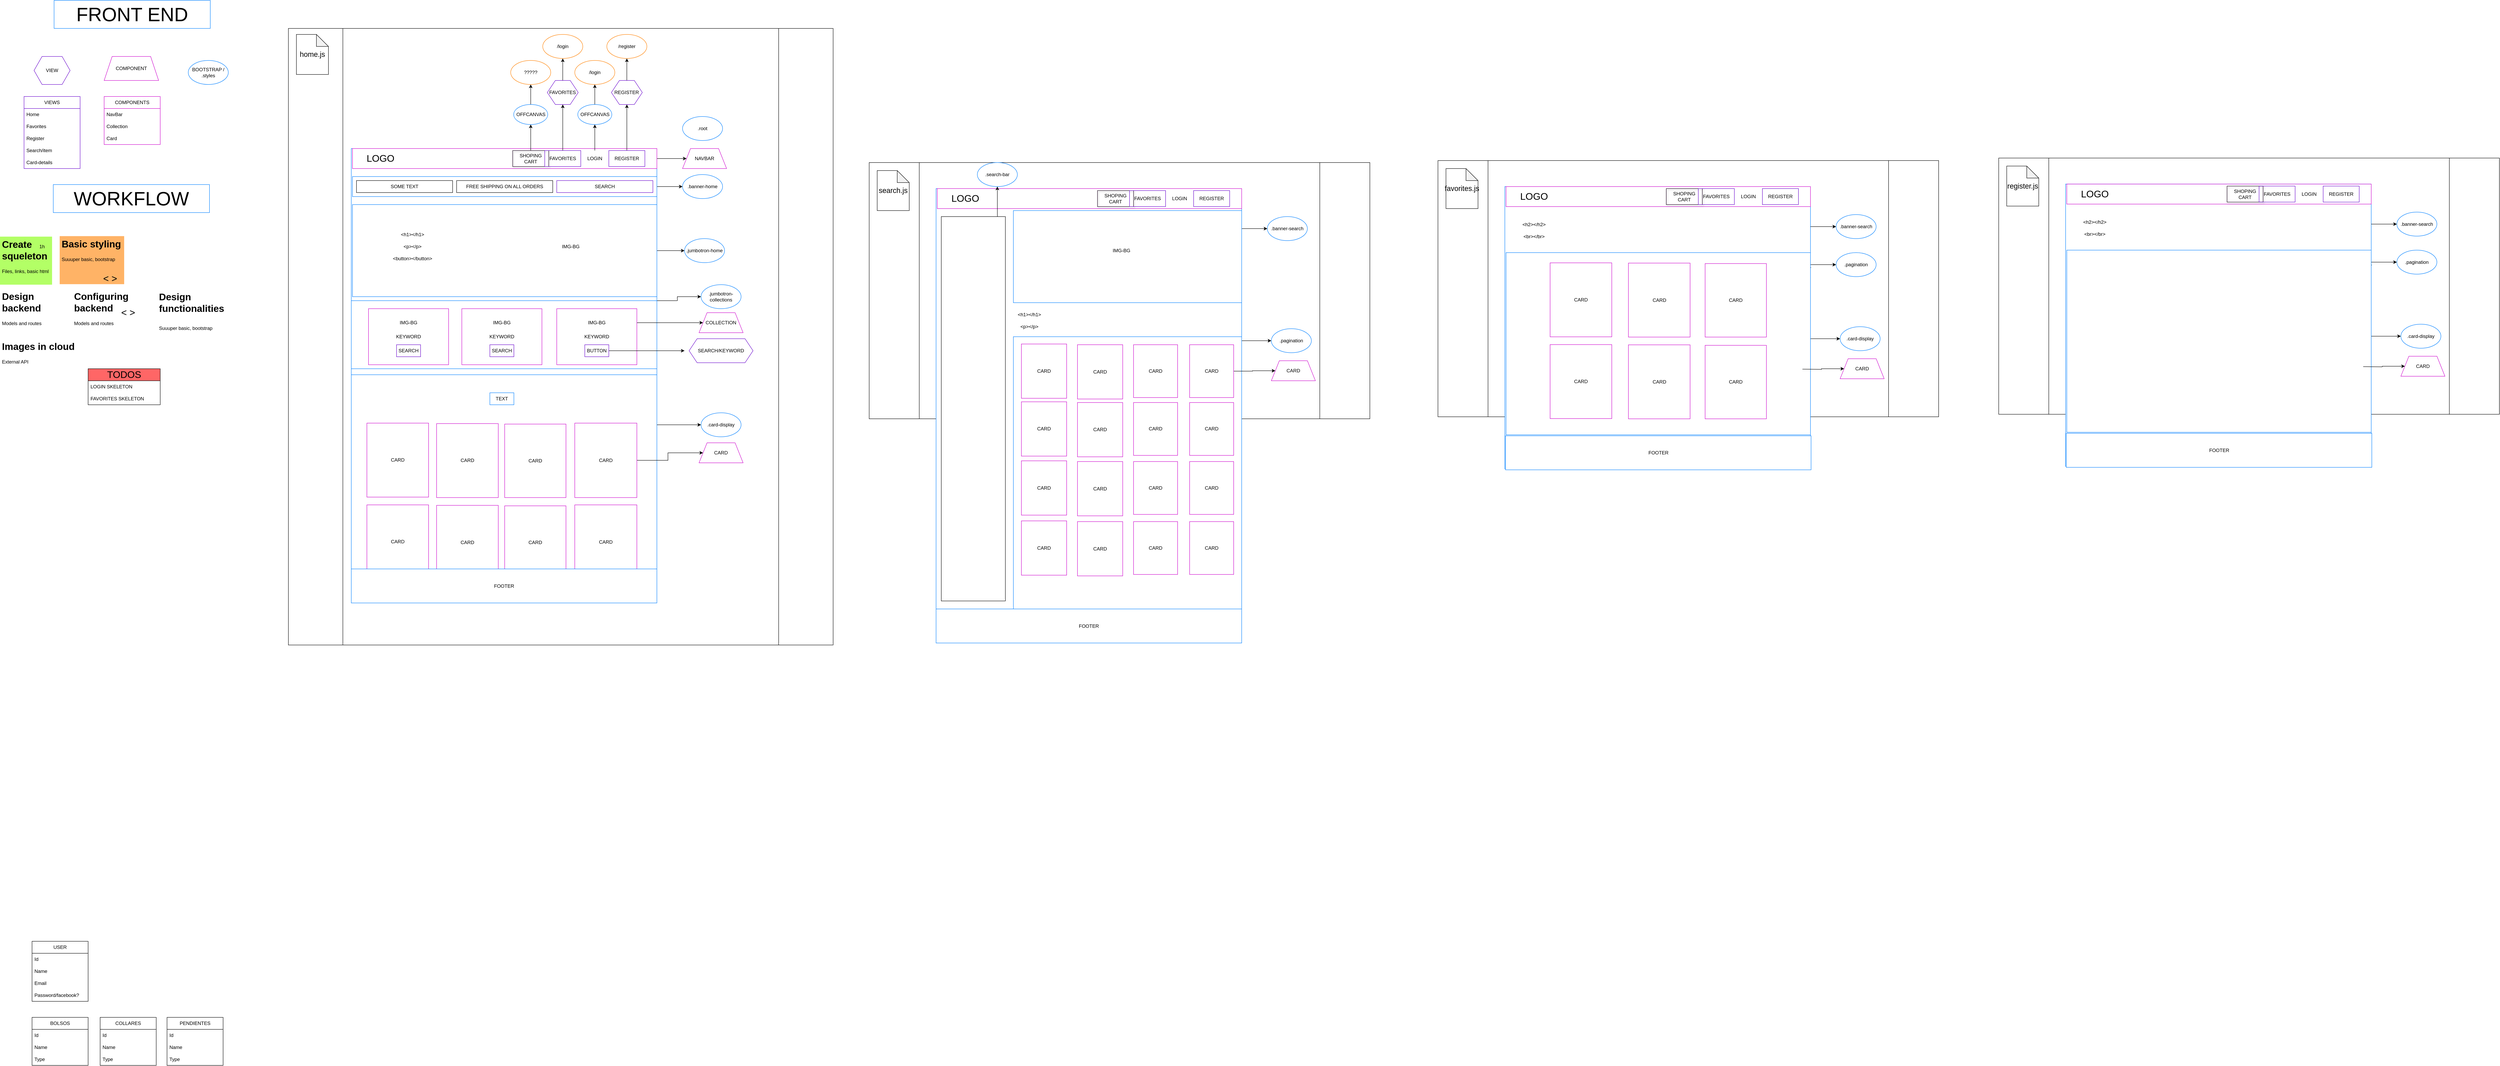 <mxfile version="21.3.6" type="github">
  <diagram name="Page-1" id="-b-mgLnNyKhTVOmsAnaT">
    <mxGraphModel dx="4806" dy="3222" grid="1" gridSize="10" guides="1" tooltips="1" connect="1" arrows="1" fold="1" page="1" pageScale="1" pageWidth="826" pageHeight="1169" math="0" shadow="0">
      <root>
        <mxCell id="0" />
        <mxCell id="1" parent="0" />
        <mxCell id="RiAGdgWCF8noxPz8Tucr-8" value="HOME" style="shape=process;whiteSpace=wrap;html=1;backgroundOutline=1;" parent="1" vertex="1">
          <mxGeometry x="-50" y="-1050" width="1360" height="1540" as="geometry" />
        </mxCell>
        <mxCell id="RiAGdgWCF8noxPz8Tucr-179" value="" style="rounded=0;whiteSpace=wrap;html=1;strokeColor=#007FFF;" parent="1" vertex="1">
          <mxGeometry x="107" y="-750" width="763" height="1130" as="geometry" />
        </mxCell>
        <mxCell id="RiAGdgWCF8noxPz8Tucr-174" style="edgeStyle=orthogonalEdgeStyle;rounded=0;orthogonalLoop=1;jettySize=auto;html=1;entryX=0;entryY=0.5;entryDx=0;entryDy=0;" parent="1" source="RiAGdgWCF8noxPz8Tucr-168" target="RiAGdgWCF8noxPz8Tucr-169" edge="1">
          <mxGeometry relative="1" as="geometry">
            <Array as="points">
              <mxPoint x="921" y="-370" />
              <mxPoint x="921" y="-380" />
            </Array>
          </mxGeometry>
        </mxCell>
        <mxCell id="RiAGdgWCF8noxPz8Tucr-168" value="" style="rounded=0;whiteSpace=wrap;html=1;strokeColor=#007FFF;" parent="1" vertex="1">
          <mxGeometry x="107" y="-370" width="763" height="170" as="geometry" />
        </mxCell>
        <mxCell id="RiAGdgWCF8noxPz8Tucr-183" style="edgeStyle=orthogonalEdgeStyle;rounded=0;orthogonalLoop=1;jettySize=auto;html=1;entryX=0;entryY=0.5;entryDx=0;entryDy=0;" parent="1" source="RiAGdgWCF8noxPz8Tucr-100" target="RiAGdgWCF8noxPz8Tucr-175" edge="1">
          <mxGeometry relative="1" as="geometry">
            <Array as="points">
              <mxPoint x="900" y="-60" />
              <mxPoint x="900" y="-60" />
            </Array>
          </mxGeometry>
        </mxCell>
        <mxCell id="RiAGdgWCF8noxPz8Tucr-100" value="" style="rounded=0;whiteSpace=wrap;html=1;strokeColor=#007FFF;" parent="1" vertex="1">
          <mxGeometry x="107" y="-185" width="763" height="485" as="geometry" />
        </mxCell>
        <mxCell id="RiAGdgWCF8noxPz8Tucr-9" value="BOLSOS" style="swimlane;fontStyle=0;childLayout=stackLayout;horizontal=1;startSize=30;horizontalStack=0;resizeParent=1;resizeParentMax=0;resizeLast=0;collapsible=1;marginBottom=0;whiteSpace=wrap;html=1;" parent="1" vertex="1">
          <mxGeometry x="-690" y="1420" width="140" height="120" as="geometry" />
        </mxCell>
        <mxCell id="RiAGdgWCF8noxPz8Tucr-10" value="Id" style="text;strokeColor=none;fillColor=none;align=left;verticalAlign=middle;spacingLeft=4;spacingRight=4;overflow=hidden;points=[[0,0.5],[1,0.5]];portConstraint=eastwest;rotatable=0;whiteSpace=wrap;html=1;" parent="RiAGdgWCF8noxPz8Tucr-9" vertex="1">
          <mxGeometry y="30" width="140" height="30" as="geometry" />
        </mxCell>
        <mxCell id="RiAGdgWCF8noxPz8Tucr-11" value="Name" style="text;strokeColor=none;fillColor=none;align=left;verticalAlign=middle;spacingLeft=4;spacingRight=4;overflow=hidden;points=[[0,0.5],[1,0.5]];portConstraint=eastwest;rotatable=0;whiteSpace=wrap;html=1;" parent="RiAGdgWCF8noxPz8Tucr-9" vertex="1">
          <mxGeometry y="60" width="140" height="30" as="geometry" />
        </mxCell>
        <mxCell id="RiAGdgWCF8noxPz8Tucr-12" value="Type" style="text;strokeColor=none;fillColor=none;align=left;verticalAlign=middle;spacingLeft=4;spacingRight=4;overflow=hidden;points=[[0,0.5],[1,0.5]];portConstraint=eastwest;rotatable=0;whiteSpace=wrap;html=1;" parent="RiAGdgWCF8noxPz8Tucr-9" vertex="1">
          <mxGeometry y="90" width="140" height="30" as="geometry" />
        </mxCell>
        <mxCell id="RiAGdgWCF8noxPz8Tucr-13" value="COLLARES" style="swimlane;fontStyle=0;childLayout=stackLayout;horizontal=1;startSize=30;horizontalStack=0;resizeParent=1;resizeParentMax=0;resizeLast=0;collapsible=1;marginBottom=0;whiteSpace=wrap;html=1;" parent="1" vertex="1">
          <mxGeometry x="-520" y="1420" width="140" height="120" as="geometry" />
        </mxCell>
        <mxCell id="RiAGdgWCF8noxPz8Tucr-14" value="Id" style="text;strokeColor=none;fillColor=none;align=left;verticalAlign=middle;spacingLeft=4;spacingRight=4;overflow=hidden;points=[[0,0.5],[1,0.5]];portConstraint=eastwest;rotatable=0;whiteSpace=wrap;html=1;" parent="RiAGdgWCF8noxPz8Tucr-13" vertex="1">
          <mxGeometry y="30" width="140" height="30" as="geometry" />
        </mxCell>
        <mxCell id="RiAGdgWCF8noxPz8Tucr-15" value="Name" style="text;strokeColor=none;fillColor=none;align=left;verticalAlign=middle;spacingLeft=4;spacingRight=4;overflow=hidden;points=[[0,0.5],[1,0.5]];portConstraint=eastwest;rotatable=0;whiteSpace=wrap;html=1;" parent="RiAGdgWCF8noxPz8Tucr-13" vertex="1">
          <mxGeometry y="60" width="140" height="30" as="geometry" />
        </mxCell>
        <mxCell id="RiAGdgWCF8noxPz8Tucr-16" value="Type" style="text;strokeColor=none;fillColor=none;align=left;verticalAlign=middle;spacingLeft=4;spacingRight=4;overflow=hidden;points=[[0,0.5],[1,0.5]];portConstraint=eastwest;rotatable=0;whiteSpace=wrap;html=1;" parent="RiAGdgWCF8noxPz8Tucr-13" vertex="1">
          <mxGeometry y="90" width="140" height="30" as="geometry" />
        </mxCell>
        <mxCell id="RiAGdgWCF8noxPz8Tucr-17" value="PENDIENTES" style="swimlane;fontStyle=0;childLayout=stackLayout;horizontal=1;startSize=30;horizontalStack=0;resizeParent=1;resizeParentMax=0;resizeLast=0;collapsible=1;marginBottom=0;whiteSpace=wrap;html=1;" parent="1" vertex="1">
          <mxGeometry x="-353" y="1420" width="140" height="120" as="geometry" />
        </mxCell>
        <mxCell id="RiAGdgWCF8noxPz8Tucr-18" value="Id" style="text;strokeColor=none;fillColor=none;align=left;verticalAlign=middle;spacingLeft=4;spacingRight=4;overflow=hidden;points=[[0,0.5],[1,0.5]];portConstraint=eastwest;rotatable=0;whiteSpace=wrap;html=1;" parent="RiAGdgWCF8noxPz8Tucr-17" vertex="1">
          <mxGeometry y="30" width="140" height="30" as="geometry" />
        </mxCell>
        <mxCell id="RiAGdgWCF8noxPz8Tucr-19" value="Name" style="text;strokeColor=none;fillColor=none;align=left;verticalAlign=middle;spacingLeft=4;spacingRight=4;overflow=hidden;points=[[0,0.5],[1,0.5]];portConstraint=eastwest;rotatable=0;whiteSpace=wrap;html=1;" parent="RiAGdgWCF8noxPz8Tucr-17" vertex="1">
          <mxGeometry y="60" width="140" height="30" as="geometry" />
        </mxCell>
        <mxCell id="RiAGdgWCF8noxPz8Tucr-20" value="Type" style="text;strokeColor=none;fillColor=none;align=left;verticalAlign=middle;spacingLeft=4;spacingRight=4;overflow=hidden;points=[[0,0.5],[1,0.5]];portConstraint=eastwest;rotatable=0;whiteSpace=wrap;html=1;" parent="RiAGdgWCF8noxPz8Tucr-17" vertex="1">
          <mxGeometry y="90" width="140" height="30" as="geometry" />
        </mxCell>
        <mxCell id="RiAGdgWCF8noxPz8Tucr-21" value="USER" style="swimlane;fontStyle=0;childLayout=stackLayout;horizontal=1;startSize=30;horizontalStack=0;resizeParent=1;resizeParentMax=0;resizeLast=0;collapsible=1;marginBottom=0;whiteSpace=wrap;html=1;" parent="1" vertex="1">
          <mxGeometry x="-690" y="1230" width="140" height="150" as="geometry" />
        </mxCell>
        <mxCell id="RiAGdgWCF8noxPz8Tucr-22" value="Id" style="text;strokeColor=none;fillColor=none;align=left;verticalAlign=middle;spacingLeft=4;spacingRight=4;overflow=hidden;points=[[0,0.5],[1,0.5]];portConstraint=eastwest;rotatable=0;whiteSpace=wrap;html=1;" parent="RiAGdgWCF8noxPz8Tucr-21" vertex="1">
          <mxGeometry y="30" width="140" height="30" as="geometry" />
        </mxCell>
        <mxCell id="RiAGdgWCF8noxPz8Tucr-23" value="Name" style="text;strokeColor=none;fillColor=none;align=left;verticalAlign=middle;spacingLeft=4;spacingRight=4;overflow=hidden;points=[[0,0.5],[1,0.5]];portConstraint=eastwest;rotatable=0;whiteSpace=wrap;html=1;" parent="RiAGdgWCF8noxPz8Tucr-21" vertex="1">
          <mxGeometry y="60" width="140" height="30" as="geometry" />
        </mxCell>
        <mxCell id="RiAGdgWCF8noxPz8Tucr-24" value="Email" style="text;strokeColor=none;fillColor=none;align=left;verticalAlign=middle;spacingLeft=4;spacingRight=4;overflow=hidden;points=[[0,0.5],[1,0.5]];portConstraint=eastwest;rotatable=0;whiteSpace=wrap;html=1;" parent="RiAGdgWCF8noxPz8Tucr-21" vertex="1">
          <mxGeometry y="90" width="140" height="30" as="geometry" />
        </mxCell>
        <mxCell id="RiAGdgWCF8noxPz8Tucr-25" value="Password/facebook?" style="text;strokeColor=none;fillColor=none;align=left;verticalAlign=middle;spacingLeft=4;spacingRight=4;overflow=hidden;points=[[0,0.5],[1,0.5]];portConstraint=eastwest;rotatable=0;whiteSpace=wrap;html=1;" parent="RiAGdgWCF8noxPz8Tucr-21" vertex="1">
          <mxGeometry y="120" width="140" height="30" as="geometry" />
        </mxCell>
        <mxCell id="RiAGdgWCF8noxPz8Tucr-38" value="CARD" style="rounded=0;whiteSpace=wrap;html=1;strokeColor=#CC00CC;" parent="1" vertex="1">
          <mxGeometry x="320" y="-63" width="154" height="184.8" as="geometry" />
        </mxCell>
        <mxCell id="RiAGdgWCF8noxPz8Tucr-144" style="edgeStyle=orthogonalEdgeStyle;rounded=0;orthogonalLoop=1;jettySize=auto;html=1;entryX=0;entryY=0.5;entryDx=0;entryDy=0;" parent="1" source="RiAGdgWCF8noxPz8Tucr-43" target="RiAGdgWCF8noxPz8Tucr-127" edge="1">
          <mxGeometry relative="1" as="geometry" />
        </mxCell>
        <mxCell id="RiAGdgWCF8noxPz8Tucr-43" value="" style="rounded=0;whiteSpace=wrap;html=1;strokeColor=#CC00CC;" parent="1" vertex="1">
          <mxGeometry x="110" y="-750" width="760" height="50" as="geometry" />
        </mxCell>
        <mxCell id="RiAGdgWCF8noxPz8Tucr-44" value="&lt;font style=&quot;font-size: 24px;&quot;&gt;LOGO&lt;/font&gt;" style="text;html=1;strokeColor=none;fillColor=none;align=center;verticalAlign=middle;whiteSpace=wrap;rounded=0;" parent="1" vertex="1">
          <mxGeometry x="120" y="-750" width="120" height="50" as="geometry" />
        </mxCell>
        <mxCell id="RiAGdgWCF8noxPz8Tucr-53" style="edgeStyle=orthogonalEdgeStyle;rounded=0;orthogonalLoop=1;jettySize=auto;html=1;entryX=0.5;entryY=1;entryDx=0;entryDy=0;" parent="1" source="RiAGdgWCF8noxPz8Tucr-45" target="RiAGdgWCF8noxPz8Tucr-56" edge="1">
          <mxGeometry relative="1" as="geometry">
            <mxPoint x="555" y="-660" as="targetPoint" />
          </mxGeometry>
        </mxCell>
        <mxCell id="RiAGdgWCF8noxPz8Tucr-45" value="SHOPING CART" style="text;html=1;strokeColor=#19011D;fillColor=none;align=center;verticalAlign=middle;whiteSpace=wrap;rounded=0;shadow=1;" parent="1" vertex="1">
          <mxGeometry x="510" y="-745" width="90" height="40" as="geometry" />
        </mxCell>
        <mxCell id="RiAGdgWCF8noxPz8Tucr-165" style="edgeStyle=orthogonalEdgeStyle;rounded=0;orthogonalLoop=1;jettySize=auto;html=1;entryX=0.5;entryY=1;entryDx=0;entryDy=0;" parent="1" source="RiAGdgWCF8noxPz8Tucr-46" target="RiAGdgWCF8noxPz8Tucr-164" edge="1">
          <mxGeometry relative="1" as="geometry" />
        </mxCell>
        <mxCell id="RiAGdgWCF8noxPz8Tucr-46" value="FAVORITES" style="text;html=1;strokeColor=#6600CC;fillColor=none;align=center;verticalAlign=middle;whiteSpace=wrap;rounded=0;" parent="1" vertex="1">
          <mxGeometry x="590" y="-745" width="90" height="40" as="geometry" />
        </mxCell>
        <mxCell id="RiAGdgWCF8noxPz8Tucr-104" style="edgeStyle=orthogonalEdgeStyle;rounded=0;orthogonalLoop=1;jettySize=auto;html=1;entryX=0.5;entryY=1;entryDx=0;entryDy=0;" parent="1" source="RiAGdgWCF8noxPz8Tucr-47" target="RiAGdgWCF8noxPz8Tucr-74" edge="1">
          <mxGeometry relative="1" as="geometry" />
        </mxCell>
        <mxCell id="RiAGdgWCF8noxPz8Tucr-47" value="LOGIN" style="text;html=1;strokeColor=none;fillColor=none;align=center;verticalAlign=middle;whiteSpace=wrap;rounded=0;" parent="1" vertex="1">
          <mxGeometry x="670" y="-745" width="90" height="40" as="geometry" />
        </mxCell>
        <mxCell id="RiAGdgWCF8noxPz8Tucr-105" style="edgeStyle=orthogonalEdgeStyle;rounded=0;orthogonalLoop=1;jettySize=auto;html=1;entryX=0.5;entryY=1;entryDx=0;entryDy=0;" parent="1" source="RiAGdgWCF8noxPz8Tucr-48" edge="1">
          <mxGeometry relative="1" as="geometry">
            <mxPoint x="795" y="-860" as="targetPoint" />
          </mxGeometry>
        </mxCell>
        <mxCell id="RiAGdgWCF8noxPz8Tucr-48" value="REGISTER" style="text;html=1;strokeColor=#6600CC;fillColor=none;align=center;verticalAlign=middle;whiteSpace=wrap;rounded=0;" parent="1" vertex="1">
          <mxGeometry x="750" y="-745" width="90" height="40" as="geometry" />
        </mxCell>
        <mxCell id="fWnj22Spbb2RyECRKWuP-1" style="edgeStyle=orthogonalEdgeStyle;rounded=0;orthogonalLoop=1;jettySize=auto;html=1;entryX=0;entryY=0.5;entryDx=0;entryDy=0;" parent="1" source="RiAGdgWCF8noxPz8Tucr-49" target="RiAGdgWCF8noxPz8Tucr-146" edge="1">
          <mxGeometry relative="1" as="geometry" />
        </mxCell>
        <mxCell id="RiAGdgWCF8noxPz8Tucr-49" value="" style="rounded=0;whiteSpace=wrap;html=1;strokeColor=#007FFF;" parent="1" vertex="1">
          <mxGeometry x="110" y="-680" width="760" height="50" as="geometry" />
        </mxCell>
        <mxCell id="RiAGdgWCF8noxPz8Tucr-50" value="SOME TEXT" style="rounded=0;whiteSpace=wrap;html=1;" parent="1" vertex="1">
          <mxGeometry x="120" y="-670" width="240" height="30" as="geometry" />
        </mxCell>
        <mxCell id="RiAGdgWCF8noxPz8Tucr-51" value="FREE SHIPPING ON ALL ORDERS" style="rounded=0;whiteSpace=wrap;html=1;" parent="1" vertex="1">
          <mxGeometry x="370" y="-670" width="240" height="30" as="geometry" />
        </mxCell>
        <mxCell id="RiAGdgWCF8noxPz8Tucr-52" value="SEARCH" style="rounded=0;whiteSpace=wrap;html=1;strokeColor=#6600CC;" parent="1" vertex="1">
          <mxGeometry x="620" y="-670" width="240" height="30" as="geometry" />
        </mxCell>
        <mxCell id="RiAGdgWCF8noxPz8Tucr-153" style="edgeStyle=orthogonalEdgeStyle;rounded=0;orthogonalLoop=1;jettySize=auto;html=1;entryX=0.5;entryY=1;entryDx=0;entryDy=0;" parent="1" source="RiAGdgWCF8noxPz8Tucr-56" target="RiAGdgWCF8noxPz8Tucr-152" edge="1">
          <mxGeometry relative="1" as="geometry" />
        </mxCell>
        <mxCell id="RiAGdgWCF8noxPz8Tucr-56" value="OFFCANVAS" style="ellipse;whiteSpace=wrap;html=1;strokeColor=#007FFF;" parent="1" vertex="1">
          <mxGeometry x="512.5" y="-860" width="85" height="50" as="geometry" />
        </mxCell>
        <mxCell id="RiAGdgWCF8noxPz8Tucr-60" value="&lt;font style=&quot;font-size: 48px;&quot;&gt;FRONT END&lt;/font&gt;" style="text;html=1;strokeColor=#007FFF;fillColor=none;align=center;verticalAlign=middle;whiteSpace=wrap;rounded=0;" parent="1" vertex="1">
          <mxGeometry x="-635" y="-1120" width="390" height="70" as="geometry" />
        </mxCell>
        <mxCell id="RiAGdgWCF8noxPz8Tucr-63" value="VIEWS" style="swimlane;fontStyle=0;childLayout=stackLayout;horizontal=1;startSize=30;horizontalStack=0;resizeParent=1;resizeParentMax=0;resizeLast=0;collapsible=1;marginBottom=0;whiteSpace=wrap;html=1;strokeColor=#6600CC;" parent="1" vertex="1">
          <mxGeometry x="-710" y="-880" width="140" height="180" as="geometry" />
        </mxCell>
        <mxCell id="RiAGdgWCF8noxPz8Tucr-64" value="Home" style="text;strokeColor=none;fillColor=none;align=left;verticalAlign=middle;spacingLeft=4;spacingRight=4;overflow=hidden;points=[[0,0.5],[1,0.5]];portConstraint=eastwest;rotatable=0;whiteSpace=wrap;html=1;" parent="RiAGdgWCF8noxPz8Tucr-63" vertex="1">
          <mxGeometry y="30" width="140" height="30" as="geometry" />
        </mxCell>
        <mxCell id="RiAGdgWCF8noxPz8Tucr-65" value="Favorites" style="text;strokeColor=none;fillColor=none;align=left;verticalAlign=middle;spacingLeft=4;spacingRight=4;overflow=hidden;points=[[0,0.5],[1,0.5]];portConstraint=eastwest;rotatable=0;whiteSpace=wrap;html=1;" parent="RiAGdgWCF8noxPz8Tucr-63" vertex="1">
          <mxGeometry y="60" width="140" height="30" as="geometry" />
        </mxCell>
        <mxCell id="RiAGdgWCF8noxPz8Tucr-93" value="Register" style="text;strokeColor=none;fillColor=none;align=left;verticalAlign=middle;spacingLeft=4;spacingRight=4;overflow=hidden;points=[[0,0.5],[1,0.5]];portConstraint=eastwest;rotatable=0;whiteSpace=wrap;html=1;" parent="RiAGdgWCF8noxPz8Tucr-63" vertex="1">
          <mxGeometry y="90" width="140" height="30" as="geometry" />
        </mxCell>
        <mxCell id="RiAGdgWCF8noxPz8Tucr-66" value="Search/item" style="text;strokeColor=none;fillColor=none;align=left;verticalAlign=middle;spacingLeft=4;spacingRight=4;overflow=hidden;points=[[0,0.5],[1,0.5]];portConstraint=eastwest;rotatable=0;whiteSpace=wrap;html=1;" parent="RiAGdgWCF8noxPz8Tucr-63" vertex="1">
          <mxGeometry y="120" width="140" height="30" as="geometry" />
        </mxCell>
        <mxCell id="fWnj22Spbb2RyECRKWuP-8" value="Card-details" style="text;strokeColor=none;fillColor=none;align=left;verticalAlign=middle;spacingLeft=4;spacingRight=4;overflow=hidden;points=[[0,0.5],[1,0.5]];portConstraint=eastwest;rotatable=0;whiteSpace=wrap;html=1;" parent="RiAGdgWCF8noxPz8Tucr-63" vertex="1">
          <mxGeometry y="150" width="140" height="30" as="geometry" />
        </mxCell>
        <mxCell id="RiAGdgWCF8noxPz8Tucr-67" value="COMPONENTS" style="swimlane;fontStyle=0;childLayout=stackLayout;horizontal=1;startSize=30;horizontalStack=0;resizeParent=1;resizeParentMax=0;resizeLast=0;collapsible=1;marginBottom=0;whiteSpace=wrap;html=1;strokeColor=#CC00CC;" parent="1" vertex="1">
          <mxGeometry x="-510" y="-880" width="140" height="120" as="geometry" />
        </mxCell>
        <mxCell id="RiAGdgWCF8noxPz8Tucr-68" value="NavBar" style="text;strokeColor=none;fillColor=none;align=left;verticalAlign=middle;spacingLeft=4;spacingRight=4;overflow=hidden;points=[[0,0.5],[1,0.5]];portConstraint=eastwest;rotatable=0;whiteSpace=wrap;html=1;" parent="RiAGdgWCF8noxPz8Tucr-67" vertex="1">
          <mxGeometry y="30" width="140" height="30" as="geometry" />
        </mxCell>
        <mxCell id="RiAGdgWCF8noxPz8Tucr-69" value="Collection" style="text;strokeColor=none;fillColor=none;align=left;verticalAlign=middle;spacingLeft=4;spacingRight=4;overflow=hidden;points=[[0,0.5],[1,0.5]];portConstraint=eastwest;rotatable=0;whiteSpace=wrap;html=1;" parent="RiAGdgWCF8noxPz8Tucr-67" vertex="1">
          <mxGeometry y="60" width="140" height="30" as="geometry" />
        </mxCell>
        <mxCell id="RiAGdgWCF8noxPz8Tucr-70" value="Card" style="text;strokeColor=none;fillColor=none;align=left;verticalAlign=middle;spacingLeft=4;spacingRight=4;overflow=hidden;points=[[0,0.5],[1,0.5]];portConstraint=eastwest;rotatable=0;whiteSpace=wrap;html=1;" parent="RiAGdgWCF8noxPz8Tucr-67" vertex="1">
          <mxGeometry y="90" width="140" height="30" as="geometry" />
        </mxCell>
        <mxCell id="RiAGdgWCF8noxPz8Tucr-80" style="edgeStyle=orthogonalEdgeStyle;rounded=0;orthogonalLoop=1;jettySize=auto;html=1;entryX=0.5;entryY=1;entryDx=0;entryDy=0;" parent="1" source="RiAGdgWCF8noxPz8Tucr-74" target="RiAGdgWCF8noxPz8Tucr-77" edge="1">
          <mxGeometry relative="1" as="geometry" />
        </mxCell>
        <mxCell id="RiAGdgWCF8noxPz8Tucr-74" value="OFFCANVAS" style="ellipse;whiteSpace=wrap;html=1;strokeColor=#007FFF;" parent="1" vertex="1">
          <mxGeometry x="672.5" y="-860" width="85" height="50" as="geometry" />
        </mxCell>
        <mxCell id="RiAGdgWCF8noxPz8Tucr-77" value="/login" style="ellipse;whiteSpace=wrap;html=1;strokeColor=#FF8000;" parent="1" vertex="1">
          <mxGeometry x="665" y="-970" width="100" height="60" as="geometry" />
        </mxCell>
        <mxCell id="RiAGdgWCF8noxPz8Tucr-78" value="/register" style="ellipse;whiteSpace=wrap;html=1;strokeColor=#FF8000;" parent="1" vertex="1">
          <mxGeometry x="745" y="-1035" width="100" height="60" as="geometry" />
        </mxCell>
        <mxCell id="fWnj22Spbb2RyECRKWuP-2" style="edgeStyle=orthogonalEdgeStyle;rounded=0;orthogonalLoop=1;jettySize=auto;html=1;entryX=0;entryY=0.5;entryDx=0;entryDy=0;" parent="1" source="RiAGdgWCF8noxPz8Tucr-108" target="RiAGdgWCF8noxPz8Tucr-145" edge="1">
          <mxGeometry relative="1" as="geometry" />
        </mxCell>
        <mxCell id="RiAGdgWCF8noxPz8Tucr-108" value="" style="rounded=0;whiteSpace=wrap;html=1;strokeColor=#007FFF;" parent="1" vertex="1">
          <mxGeometry x="110" y="-610" width="760" height="230" as="geometry" />
        </mxCell>
        <mxCell id="RiAGdgWCF8noxPz8Tucr-110" value="IMG-BG" style="text;html=1;strokeColor=none;fillColor=none;align=center;verticalAlign=middle;whiteSpace=wrap;rounded=0;" parent="1" vertex="1">
          <mxGeometry x="625" y="-520" width="60" height="30" as="geometry" />
        </mxCell>
        <mxCell id="RiAGdgWCF8noxPz8Tucr-111" value="&amp;lt;h1&amp;gt;&amp;lt;/h1&amp;gt;" style="text;html=1;strokeColor=none;fillColor=none;align=center;verticalAlign=middle;whiteSpace=wrap;rounded=0;" parent="1" vertex="1">
          <mxGeometry x="220" y="-550" width="80" height="30" as="geometry" />
        </mxCell>
        <mxCell id="RiAGdgWCF8noxPz8Tucr-112" value="&amp;lt;p&amp;gt;&amp;lt;/p&amp;gt;" style="text;html=1;strokeColor=none;fillColor=none;align=center;verticalAlign=middle;whiteSpace=wrap;rounded=0;" parent="1" vertex="1">
          <mxGeometry x="220" y="-520" width="80" height="30" as="geometry" />
        </mxCell>
        <mxCell id="RiAGdgWCF8noxPz8Tucr-113" value="&amp;lt;button&amp;gt;&amp;lt;/button&amp;gt;" style="text;html=1;strokeColor=none;fillColor=none;align=center;verticalAlign=middle;whiteSpace=wrap;rounded=0;" parent="1" vertex="1">
          <mxGeometry x="200" y="-490" width="120" height="30" as="geometry" />
        </mxCell>
        <mxCell id="RiAGdgWCF8noxPz8Tucr-142" style="edgeStyle=orthogonalEdgeStyle;rounded=0;orthogonalLoop=1;jettySize=auto;html=1;exitX=1;exitY=0.25;exitDx=0;exitDy=0;entryX=0;entryY=0.5;entryDx=0;entryDy=0;" parent="1" source="RiAGdgWCF8noxPz8Tucr-114" target="RiAGdgWCF8noxPz8Tucr-141" edge="1">
          <mxGeometry relative="1" as="geometry" />
        </mxCell>
        <mxCell id="RiAGdgWCF8noxPz8Tucr-114" value="KEYWORD" style="rounded=0;whiteSpace=wrap;html=1;strokeColor=#CC00CC;" parent="1" vertex="1">
          <mxGeometry x="620" y="-350" width="200" height="140" as="geometry" />
        </mxCell>
        <mxCell id="RiAGdgWCF8noxPz8Tucr-115" value="IMG-BG" style="text;html=1;strokeColor=none;fillColor=none;align=center;verticalAlign=middle;whiteSpace=wrap;rounded=0;" parent="1" vertex="1">
          <mxGeometry x="690" y="-330" width="60" height="30" as="geometry" />
        </mxCell>
        <mxCell id="RiAGdgWCF8noxPz8Tucr-124" value="TEXT" style="text;html=1;strokeColor=#007FFF;fillColor=none;align=center;verticalAlign=middle;whiteSpace=wrap;rounded=0;" parent="1" vertex="1">
          <mxGeometry x="453" y="-140" width="60" height="30" as="geometry" />
        </mxCell>
        <mxCell id="RiAGdgWCF8noxPz8Tucr-125" value="&lt;font style=&quot;font-size: 48px;&quot;&gt;WORKFLOW&lt;/font&gt;" style="text;html=1;strokeColor=#007FFF;fillColor=none;align=center;verticalAlign=middle;whiteSpace=wrap;rounded=0;" parent="1" vertex="1">
          <mxGeometry x="-637" y="-660" width="390" height="70" as="geometry" />
        </mxCell>
        <mxCell id="RiAGdgWCF8noxPz8Tucr-127" value="NAVBAR" style="shape=trapezoid;perimeter=trapezoidPerimeter;whiteSpace=wrap;html=1;fixedSize=1;strokeColor=#CC00CC;" parent="1" vertex="1">
          <mxGeometry x="934" y="-750" width="110" height="50" as="geometry" />
        </mxCell>
        <mxCell id="RiAGdgWCF8noxPz8Tucr-140" style="edgeStyle=orthogonalEdgeStyle;rounded=0;orthogonalLoop=1;jettySize=auto;html=1;entryX=0;entryY=0.5;entryDx=0;entryDy=0;" parent="1" source="RiAGdgWCF8noxPz8Tucr-130" edge="1">
          <mxGeometry relative="1" as="geometry">
            <mxPoint x="939" y="-245" as="targetPoint" />
          </mxGeometry>
        </mxCell>
        <mxCell id="RiAGdgWCF8noxPz8Tucr-130" value="BUTTON" style="text;html=1;strokeColor=#6600CC;fillColor=none;align=center;verticalAlign=middle;whiteSpace=wrap;rounded=0;" parent="1" vertex="1">
          <mxGeometry x="690" y="-260" width="60" height="30" as="geometry" />
        </mxCell>
        <mxCell id="RiAGdgWCF8noxPz8Tucr-134" value="KEYWORD" style="rounded=0;whiteSpace=wrap;html=1;strokeColor=#CC00CC;" parent="1" vertex="1">
          <mxGeometry x="383" y="-350" width="200" height="140" as="geometry" />
        </mxCell>
        <mxCell id="RiAGdgWCF8noxPz8Tucr-135" value="IMG-BG" style="text;html=1;strokeColor=none;fillColor=none;align=center;verticalAlign=middle;whiteSpace=wrap;rounded=0;" parent="1" vertex="1">
          <mxGeometry x="453" y="-330" width="60" height="30" as="geometry" />
        </mxCell>
        <mxCell id="RiAGdgWCF8noxPz8Tucr-136" value="SEARCH" style="text;html=1;strokeColor=#6600CC;fillColor=none;align=center;verticalAlign=middle;whiteSpace=wrap;rounded=0;" parent="1" vertex="1">
          <mxGeometry x="453" y="-260" width="60" height="30" as="geometry" />
        </mxCell>
        <mxCell id="RiAGdgWCF8noxPz8Tucr-137" value="KEYWORD" style="rounded=0;whiteSpace=wrap;html=1;strokeColor=#CC00CC;" parent="1" vertex="1">
          <mxGeometry x="150" y="-350" width="200" height="140" as="geometry" />
        </mxCell>
        <mxCell id="RiAGdgWCF8noxPz8Tucr-138" value="IMG-BG" style="text;html=1;strokeColor=none;fillColor=none;align=center;verticalAlign=middle;whiteSpace=wrap;rounded=0;" parent="1" vertex="1">
          <mxGeometry x="220" y="-330" width="60" height="30" as="geometry" />
        </mxCell>
        <mxCell id="RiAGdgWCF8noxPz8Tucr-139" value="SEARCH" style="text;html=1;strokeColor=#6600CC;fillColor=none;align=center;verticalAlign=middle;whiteSpace=wrap;rounded=0;" parent="1" vertex="1">
          <mxGeometry x="220" y="-260" width="60" height="30" as="geometry" />
        </mxCell>
        <mxCell id="RiAGdgWCF8noxPz8Tucr-141" value="COLLECTION" style="shape=trapezoid;perimeter=trapezoidPerimeter;whiteSpace=wrap;html=1;fixedSize=1;strokeColor=#CC00CC;" parent="1" vertex="1">
          <mxGeometry x="975.21" y="-340" width="110" height="50" as="geometry" />
        </mxCell>
        <mxCell id="RiAGdgWCF8noxPz8Tucr-145" value=".jumbotron-home" style="ellipse;whiteSpace=wrap;html=1;strokeColor=#007FFF;" parent="1" vertex="1">
          <mxGeometry x="939" y="-525" width="100" height="60" as="geometry" />
        </mxCell>
        <mxCell id="RiAGdgWCF8noxPz8Tucr-146" value=".banner-home" style="ellipse;whiteSpace=wrap;html=1;strokeColor=#007FFF;" parent="1" vertex="1">
          <mxGeometry x="934" y="-685" width="100" height="60" as="geometry" />
        </mxCell>
        <mxCell id="RiAGdgWCF8noxPz8Tucr-152" value="?????" style="ellipse;whiteSpace=wrap;html=1;strokeColor=#FF8000;" parent="1" vertex="1">
          <mxGeometry x="505" y="-970" width="100" height="60" as="geometry" />
        </mxCell>
        <mxCell id="RiAGdgWCF8noxPz8Tucr-154" value="/login" style="ellipse;whiteSpace=wrap;html=1;strokeColor=#FF8000;" parent="1" vertex="1">
          <mxGeometry x="585" y="-1035" width="100" height="60" as="geometry" />
        </mxCell>
        <mxCell id="RiAGdgWCF8noxPz8Tucr-156" value="COMPONENT" style="shape=trapezoid;perimeter=trapezoidPerimeter;whiteSpace=wrap;html=1;fixedSize=1;strokeColor=#CC00CC;" parent="1" vertex="1">
          <mxGeometry x="-510" y="-980" width="136" height="60" as="geometry" />
        </mxCell>
        <mxCell id="RiAGdgWCF8noxPz8Tucr-158" value="BOOTSTRAP / .styles" style="ellipse;whiteSpace=wrap;html=1;strokeColor=#007FFF;" parent="1" vertex="1">
          <mxGeometry x="-300" y="-970" width="100" height="60" as="geometry" />
        </mxCell>
        <mxCell id="RiAGdgWCF8noxPz8Tucr-160" value="VIEW" style="shape=hexagon;perimeter=hexagonPerimeter2;whiteSpace=wrap;html=1;fixedSize=1;strokeColor=#6600CC;" parent="1" vertex="1">
          <mxGeometry x="-685" y="-980" width="90" height="70" as="geometry" />
        </mxCell>
        <mxCell id="RiAGdgWCF8noxPz8Tucr-166" style="edgeStyle=orthogonalEdgeStyle;rounded=0;orthogonalLoop=1;jettySize=auto;html=1;entryX=0.5;entryY=1;entryDx=0;entryDy=0;" parent="1" source="RiAGdgWCF8noxPz8Tucr-162" target="RiAGdgWCF8noxPz8Tucr-78" edge="1">
          <mxGeometry relative="1" as="geometry" />
        </mxCell>
        <mxCell id="RiAGdgWCF8noxPz8Tucr-162" value="REGISTER" style="shape=hexagon;perimeter=hexagonPerimeter2;whiteSpace=wrap;html=1;fixedSize=1;strokeColor=#6600CC;" parent="1" vertex="1">
          <mxGeometry x="756.43" y="-920" width="77.14" height="60" as="geometry" />
        </mxCell>
        <mxCell id="RiAGdgWCF8noxPz8Tucr-167" style="edgeStyle=orthogonalEdgeStyle;rounded=0;orthogonalLoop=1;jettySize=auto;html=1;entryX=0.5;entryY=1;entryDx=0;entryDy=0;" parent="1" source="RiAGdgWCF8noxPz8Tucr-164" target="RiAGdgWCF8noxPz8Tucr-154" edge="1">
          <mxGeometry relative="1" as="geometry" />
        </mxCell>
        <mxCell id="RiAGdgWCF8noxPz8Tucr-164" value="FAVORITES" style="shape=hexagon;perimeter=hexagonPerimeter2;whiteSpace=wrap;html=1;fixedSize=1;strokeColor=#6600CC;" parent="1" vertex="1">
          <mxGeometry x="596.43" y="-920" width="77.14" height="60" as="geometry" />
        </mxCell>
        <mxCell id="RiAGdgWCF8noxPz8Tucr-169" value=".jumbotron-collections" style="ellipse;whiteSpace=wrap;html=1;strokeColor=#007FFF;" parent="1" vertex="1">
          <mxGeometry x="980.21" y="-410" width="100" height="60" as="geometry" />
        </mxCell>
        <mxCell id="RiAGdgWCF8noxPz8Tucr-170" value="CARD" style="shape=trapezoid;perimeter=trapezoidPerimeter;whiteSpace=wrap;html=1;fixedSize=1;strokeColor=#CC00CC;" parent="1" vertex="1">
          <mxGeometry x="975.22" y="-15" width="110" height="50" as="geometry" />
        </mxCell>
        <mxCell id="RiAGdgWCF8noxPz8Tucr-171" value="CARD" style="rounded=0;whiteSpace=wrap;html=1;strokeColor=#CC00CC;" parent="1" vertex="1">
          <mxGeometry x="490" y="-61.8" width="153" height="183.6" as="geometry" />
        </mxCell>
        <mxCell id="RiAGdgWCF8noxPz8Tucr-182" style="edgeStyle=orthogonalEdgeStyle;rounded=0;orthogonalLoop=1;jettySize=auto;html=1;entryX=0;entryY=0.5;entryDx=0;entryDy=0;" parent="1" source="RiAGdgWCF8noxPz8Tucr-172" target="RiAGdgWCF8noxPz8Tucr-170" edge="1">
          <mxGeometry relative="1" as="geometry" />
        </mxCell>
        <mxCell id="RiAGdgWCF8noxPz8Tucr-172" value="CARD" style="rounded=0;whiteSpace=wrap;html=1;strokeColor=#CC00CC;" parent="1" vertex="1">
          <mxGeometry x="665" y="-64.2" width="155" height="186" as="geometry" />
        </mxCell>
        <mxCell id="RiAGdgWCF8noxPz8Tucr-173" value="SEARCH/KEYWORD" style="shape=hexagon;perimeter=hexagonPerimeter2;whiteSpace=wrap;html=1;fixedSize=1;strokeColor=#6600CC;" parent="1" vertex="1">
          <mxGeometry x="950.43" y="-275" width="159.57" height="60" as="geometry" />
        </mxCell>
        <mxCell id="RiAGdgWCF8noxPz8Tucr-175" value=".card-display" style="ellipse;whiteSpace=wrap;html=1;strokeColor=#007FFF;" parent="1" vertex="1">
          <mxGeometry x="980.21" y="-90" width="100" height="60" as="geometry" />
        </mxCell>
        <mxCell id="RiAGdgWCF8noxPz8Tucr-181" value=".root" style="ellipse;whiteSpace=wrap;html=1;strokeColor=#007FFF;" parent="1" vertex="1">
          <mxGeometry x="934" y="-830" width="100" height="60" as="geometry" />
        </mxCell>
        <mxCell id="RiAGdgWCF8noxPz8Tucr-185" value="HOME" style="shape=process;whiteSpace=wrap;html=1;backgroundOutline=1;" parent="1" vertex="1">
          <mxGeometry x="1400" y="-715" width="1250" height="640" as="geometry" />
        </mxCell>
        <mxCell id="RiAGdgWCF8noxPz8Tucr-186" value="" style="rounded=0;whiteSpace=wrap;html=1;strokeColor=#007FFF;" parent="1" vertex="1">
          <mxGeometry x="1567" y="-650" width="763" height="1130" as="geometry" />
        </mxCell>
        <mxCell id="RiAGdgWCF8noxPz8Tucr-189" style="edgeStyle=orthogonalEdgeStyle;rounded=0;orthogonalLoop=1;jettySize=auto;html=1;entryX=0;entryY=0.5;entryDx=0;entryDy=0;" parent="1" source="RiAGdgWCF8noxPz8Tucr-190" target="RiAGdgWCF8noxPz8Tucr-246" edge="1">
          <mxGeometry relative="1" as="geometry">
            <Array as="points">
              <mxPoint x="2380" y="-270" />
              <mxPoint x="2380" y="-270" />
            </Array>
          </mxGeometry>
        </mxCell>
        <mxCell id="RiAGdgWCF8noxPz8Tucr-190" value="" style="rounded=0;whiteSpace=wrap;html=1;strokeColor=#007FFF;" parent="1" vertex="1">
          <mxGeometry x="1760" y="-280" width="570" height="680" as="geometry" />
        </mxCell>
        <mxCell id="RiAGdgWCF8noxPz8Tucr-191" value="CARD" style="rounded=0;whiteSpace=wrap;html=1;strokeColor=#CC00CC;" parent="1" vertex="1">
          <mxGeometry x="1920" y="-260" width="113" height="135.6" as="geometry" />
        </mxCell>
        <mxCell id="RiAGdgWCF8noxPz8Tucr-193" value="" style="rounded=0;whiteSpace=wrap;html=1;strokeColor=#CC00CC;" parent="1" vertex="1">
          <mxGeometry x="1570" y="-650" width="760" height="50" as="geometry" />
        </mxCell>
        <mxCell id="RiAGdgWCF8noxPz8Tucr-194" value="&lt;font style=&quot;font-size: 24px;&quot;&gt;LOGO&lt;/font&gt;" style="text;html=1;strokeColor=none;fillColor=none;align=center;verticalAlign=middle;whiteSpace=wrap;rounded=0;" parent="1" vertex="1">
          <mxGeometry x="1580" y="-650" width="120" height="50" as="geometry" />
        </mxCell>
        <mxCell id="RiAGdgWCF8noxPz8Tucr-196" value="SHOPING CART" style="text;html=1;strokeColor=#19011D;fillColor=none;align=center;verticalAlign=middle;whiteSpace=wrap;rounded=0;shadow=1;" parent="1" vertex="1">
          <mxGeometry x="1970" y="-645" width="90" height="40" as="geometry" />
        </mxCell>
        <mxCell id="RiAGdgWCF8noxPz8Tucr-198" value="FAVORITES" style="text;html=1;strokeColor=#6600CC;fillColor=none;align=center;verticalAlign=middle;whiteSpace=wrap;rounded=0;" parent="1" vertex="1">
          <mxGeometry x="2050" y="-645" width="90" height="40" as="geometry" />
        </mxCell>
        <mxCell id="RiAGdgWCF8noxPz8Tucr-200" value="LOGIN" style="text;html=1;strokeColor=none;fillColor=none;align=center;verticalAlign=middle;whiteSpace=wrap;rounded=0;" parent="1" vertex="1">
          <mxGeometry x="2130" y="-645" width="90" height="40" as="geometry" />
        </mxCell>
        <mxCell id="RiAGdgWCF8noxPz8Tucr-202" value="REGISTER" style="text;html=1;strokeColor=#6600CC;fillColor=none;align=center;verticalAlign=middle;whiteSpace=wrap;rounded=0;" parent="1" vertex="1">
          <mxGeometry x="2210" y="-645" width="90" height="40" as="geometry" />
        </mxCell>
        <mxCell id="RiAGdgWCF8noxPz8Tucr-207" style="edgeStyle=orthogonalEdgeStyle;rounded=0;orthogonalLoop=1;jettySize=auto;html=1;entryX=0.5;entryY=1;entryDx=0;entryDy=0;" parent="1" edge="1">
          <mxGeometry relative="1" as="geometry">
            <mxPoint x="1945" y="-150" as="targetPoint" />
          </mxGeometry>
        </mxCell>
        <mxCell id="RiAGdgWCF8noxPz8Tucr-209" style="edgeStyle=orthogonalEdgeStyle;rounded=0;orthogonalLoop=1;jettySize=auto;html=1;entryX=0.5;entryY=1;entryDx=0;entryDy=0;" parent="1" edge="1">
          <mxGeometry relative="1" as="geometry">
            <mxPoint x="2105" y="-150" as="targetPoint" />
          </mxGeometry>
        </mxCell>
        <mxCell id="3rY_Ns122jnfuLzVrZuX-20" style="edgeStyle=orthogonalEdgeStyle;rounded=0;orthogonalLoop=1;jettySize=auto;html=1;entryX=0;entryY=0.5;entryDx=0;entryDy=0;" parent="1" source="RiAGdgWCF8noxPz8Tucr-213" target="RiAGdgWCF8noxPz8Tucr-233" edge="1">
          <mxGeometry relative="1" as="geometry">
            <Array as="points">
              <mxPoint x="2350" y="-550" />
              <mxPoint x="2350" y="-550" />
            </Array>
          </mxGeometry>
        </mxCell>
        <mxCell id="RiAGdgWCF8noxPz8Tucr-213" value="" style="rounded=0;whiteSpace=wrap;html=1;strokeColor=#007FFF;" parent="1" vertex="1">
          <mxGeometry x="1760" y="-595" width="570" height="230" as="geometry" />
        </mxCell>
        <mxCell id="RiAGdgWCF8noxPz8Tucr-214" value="IMG-BG" style="text;html=1;strokeColor=none;fillColor=none;align=center;verticalAlign=middle;whiteSpace=wrap;rounded=0;" parent="1" vertex="1">
          <mxGeometry x="2000" y="-510" width="60" height="30" as="geometry" />
        </mxCell>
        <mxCell id="RiAGdgWCF8noxPz8Tucr-215" value="&amp;lt;h1&amp;gt;&amp;lt;/h1&amp;gt;" style="text;html=1;strokeColor=none;fillColor=none;align=center;verticalAlign=middle;whiteSpace=wrap;rounded=0;" parent="1" vertex="1">
          <mxGeometry x="1760" y="-350" width="80" height="30" as="geometry" />
        </mxCell>
        <mxCell id="RiAGdgWCF8noxPz8Tucr-216" value="&amp;lt;p&amp;gt;&amp;lt;/p&amp;gt;" style="text;html=1;strokeColor=none;fillColor=none;align=center;verticalAlign=middle;whiteSpace=wrap;rounded=0;" parent="1" vertex="1">
          <mxGeometry x="1760" y="-320" width="80" height="30" as="geometry" />
        </mxCell>
        <mxCell id="RiAGdgWCF8noxPz8Tucr-233" value=".banner-search" style="ellipse;whiteSpace=wrap;html=1;strokeColor=#007FFF;" parent="1" vertex="1">
          <mxGeometry x="2394" y="-580" width="100" height="60" as="geometry" />
        </mxCell>
        <mxCell id="RiAGdgWCF8noxPz8Tucr-236" style="edgeStyle=orthogonalEdgeStyle;rounded=0;orthogonalLoop=1;jettySize=auto;html=1;entryX=0.5;entryY=1;entryDx=0;entryDy=0;" parent="1" edge="1">
          <mxGeometry relative="1" as="geometry">
            <mxPoint x="2185" y="-215" as="targetPoint" />
          </mxGeometry>
        </mxCell>
        <mxCell id="RiAGdgWCF8noxPz8Tucr-238" style="edgeStyle=orthogonalEdgeStyle;rounded=0;orthogonalLoop=1;jettySize=auto;html=1;entryX=0.5;entryY=1;entryDx=0;entryDy=0;" parent="1" edge="1">
          <mxGeometry relative="1" as="geometry">
            <mxPoint x="2025" y="-215" as="targetPoint" />
          </mxGeometry>
        </mxCell>
        <mxCell id="RiAGdgWCF8noxPz8Tucr-241" value="CARD" style="shape=trapezoid;perimeter=trapezoidPerimeter;whiteSpace=wrap;html=1;fixedSize=1;strokeColor=#CC00CC;" parent="1" vertex="1">
          <mxGeometry x="2404.0" y="-220" width="110" height="50" as="geometry" />
        </mxCell>
        <mxCell id="RiAGdgWCF8noxPz8Tucr-242" value="CARD" style="rounded=0;whiteSpace=wrap;html=1;strokeColor=#CC00CC;" parent="1" vertex="1">
          <mxGeometry x="2060" y="-260" width="110" height="132" as="geometry" />
        </mxCell>
        <mxCell id="RiAGdgWCF8noxPz8Tucr-243" style="edgeStyle=orthogonalEdgeStyle;rounded=0;orthogonalLoop=1;jettySize=auto;html=1;entryX=0;entryY=0.5;entryDx=0;entryDy=0;" parent="1" source="RiAGdgWCF8noxPz8Tucr-244" target="RiAGdgWCF8noxPz8Tucr-241" edge="1">
          <mxGeometry relative="1" as="geometry" />
        </mxCell>
        <mxCell id="RiAGdgWCF8noxPz8Tucr-244" value="CARD" style="rounded=0;whiteSpace=wrap;html=1;strokeColor=#CC00CC;" parent="1" vertex="1">
          <mxGeometry x="2200" y="-260" width="110" height="132" as="geometry" />
        </mxCell>
        <mxCell id="RiAGdgWCF8noxPz8Tucr-246" value=".pagination" style="ellipse;whiteSpace=wrap;html=1;strokeColor=#007FFF;" parent="1" vertex="1">
          <mxGeometry x="2404" y="-300" width="100" height="60" as="geometry" />
        </mxCell>
        <mxCell id="RiAGdgWCF8noxPz8Tucr-248" value="FOOTER" style="rounded=0;whiteSpace=wrap;html=1;strokeColor=#007FFF;" parent="1" vertex="1">
          <mxGeometry x="1567" y="400" width="763" height="85" as="geometry" />
        </mxCell>
        <mxCell id="3rY_Ns122jnfuLzVrZuX-1" value="CARD" style="rounded=0;whiteSpace=wrap;html=1;strokeColor=#CC00CC;" parent="1" vertex="1">
          <mxGeometry x="146" y="-64.2" width="154" height="184.8" as="geometry" />
        </mxCell>
        <mxCell id="3rY_Ns122jnfuLzVrZuX-2" value="CARD" style="rounded=0;whiteSpace=wrap;html=1;strokeColor=#CC00CC;" parent="1" vertex="1">
          <mxGeometry x="320" y="141.2" width="154" height="184.8" as="geometry" />
        </mxCell>
        <mxCell id="3rY_Ns122jnfuLzVrZuX-3" value="CARD" style="rounded=0;whiteSpace=wrap;html=1;strokeColor=#CC00CC;" parent="1" vertex="1">
          <mxGeometry x="490" y="142.4" width="153" height="183.6" as="geometry" />
        </mxCell>
        <mxCell id="3rY_Ns122jnfuLzVrZuX-4" value="CARD" style="rounded=0;whiteSpace=wrap;html=1;strokeColor=#CC00CC;" parent="1" vertex="1">
          <mxGeometry x="665" y="140" width="155" height="186" as="geometry" />
        </mxCell>
        <mxCell id="3rY_Ns122jnfuLzVrZuX-5" value="CARD" style="rounded=0;whiteSpace=wrap;html=1;strokeColor=#CC00CC;" parent="1" vertex="1">
          <mxGeometry x="146" y="140" width="154" height="184.8" as="geometry" />
        </mxCell>
        <mxCell id="RiAGdgWCF8noxPz8Tucr-184" value="FOOTER" style="rounded=0;whiteSpace=wrap;html=1;strokeColor=#007FFF;" parent="1" vertex="1">
          <mxGeometry x="107" y="300" width="763" height="85" as="geometry" />
        </mxCell>
        <mxCell id="3rY_Ns122jnfuLzVrZuX-6" value="CARD" style="rounded=0;whiteSpace=wrap;html=1;strokeColor=#CC00CC;" parent="1" vertex="1">
          <mxGeometry x="1780" y="-261.8" width="113" height="135.6" as="geometry" />
        </mxCell>
        <mxCell id="3rY_Ns122jnfuLzVrZuX-7" value="CARD" style="rounded=0;whiteSpace=wrap;html=1;strokeColor=#CC00CC;" parent="1" vertex="1">
          <mxGeometry x="1920" y="-115.6" width="113" height="135.6" as="geometry" />
        </mxCell>
        <mxCell id="3rY_Ns122jnfuLzVrZuX-8" value="CARD" style="rounded=0;whiteSpace=wrap;html=1;strokeColor=#CC00CC;" parent="1" vertex="1">
          <mxGeometry x="2060" y="-115.6" width="110" height="132" as="geometry" />
        </mxCell>
        <mxCell id="3rY_Ns122jnfuLzVrZuX-9" value="CARD" style="rounded=0;whiteSpace=wrap;html=1;strokeColor=#CC00CC;" parent="1" vertex="1">
          <mxGeometry x="2200" y="-115.6" width="110" height="132" as="geometry" />
        </mxCell>
        <mxCell id="3rY_Ns122jnfuLzVrZuX-10" value="CARD" style="rounded=0;whiteSpace=wrap;html=1;strokeColor=#CC00CC;" parent="1" vertex="1">
          <mxGeometry x="1780" y="-117.4" width="113" height="135.6" as="geometry" />
        </mxCell>
        <mxCell id="3rY_Ns122jnfuLzVrZuX-11" value="CARD" style="rounded=0;whiteSpace=wrap;html=1;strokeColor=#CC00CC;" parent="1" vertex="1">
          <mxGeometry x="1920" y="31.8" width="113" height="135.6" as="geometry" />
        </mxCell>
        <mxCell id="3rY_Ns122jnfuLzVrZuX-12" value="CARD" style="rounded=0;whiteSpace=wrap;html=1;strokeColor=#CC00CC;" parent="1" vertex="1">
          <mxGeometry x="2060" y="31.8" width="110" height="132" as="geometry" />
        </mxCell>
        <mxCell id="3rY_Ns122jnfuLzVrZuX-13" value="CARD" style="rounded=0;whiteSpace=wrap;html=1;strokeColor=#CC00CC;" parent="1" vertex="1">
          <mxGeometry x="2200" y="31.8" width="110" height="132" as="geometry" />
        </mxCell>
        <mxCell id="3rY_Ns122jnfuLzVrZuX-14" value="CARD" style="rounded=0;whiteSpace=wrap;html=1;strokeColor=#CC00CC;" parent="1" vertex="1">
          <mxGeometry x="1780" y="30" width="113" height="135.6" as="geometry" />
        </mxCell>
        <mxCell id="3rY_Ns122jnfuLzVrZuX-15" value="CARD" style="rounded=0;whiteSpace=wrap;html=1;strokeColor=#CC00CC;" parent="1" vertex="1">
          <mxGeometry x="1920" y="181.8" width="113" height="135.6" as="geometry" />
        </mxCell>
        <mxCell id="3rY_Ns122jnfuLzVrZuX-16" value="CARD" style="rounded=0;whiteSpace=wrap;html=1;strokeColor=#CC00CC;" parent="1" vertex="1">
          <mxGeometry x="2060" y="181.8" width="110" height="132" as="geometry" />
        </mxCell>
        <mxCell id="3rY_Ns122jnfuLzVrZuX-17" value="CARD" style="rounded=0;whiteSpace=wrap;html=1;strokeColor=#CC00CC;" parent="1" vertex="1">
          <mxGeometry x="2200" y="181.8" width="110" height="132" as="geometry" />
        </mxCell>
        <mxCell id="3rY_Ns122jnfuLzVrZuX-18" value="CARD" style="rounded=0;whiteSpace=wrap;html=1;strokeColor=#CC00CC;" parent="1" vertex="1">
          <mxGeometry x="1780" y="180" width="113" height="135.6" as="geometry" />
        </mxCell>
        <mxCell id="fWnj22Spbb2RyECRKWuP-38" style="edgeStyle=orthogonalEdgeStyle;rounded=0;orthogonalLoop=1;jettySize=auto;html=1;entryX=0.5;entryY=1;entryDx=0;entryDy=0;" parent="1" source="3rY_Ns122jnfuLzVrZuX-19" target="fWnj22Spbb2RyECRKWuP-37" edge="1">
          <mxGeometry relative="1" as="geometry">
            <Array as="points">
              <mxPoint x="1720" y="-630" />
              <mxPoint x="1720" y="-630" />
            </Array>
          </mxGeometry>
        </mxCell>
        <mxCell id="3rY_Ns122jnfuLzVrZuX-19" value="" style="rounded=0;whiteSpace=wrap;html=1;" parent="1" vertex="1">
          <mxGeometry x="1580" y="-580" width="160" height="960" as="geometry" />
        </mxCell>
        <mxCell id="3rY_Ns122jnfuLzVrZuX-21" value="HOME" style="shape=process;whiteSpace=wrap;html=1;backgroundOutline=1;" parent="1" vertex="1">
          <mxGeometry x="2820" y="-720" width="1250" height="640" as="geometry" />
        </mxCell>
        <mxCell id="3rY_Ns122jnfuLzVrZuX-22" value="" style="rounded=0;whiteSpace=wrap;html=1;strokeColor=#007FFF;" parent="1" vertex="1">
          <mxGeometry x="2987" y="-655" width="763" height="705" as="geometry" />
        </mxCell>
        <mxCell id="3rY_Ns122jnfuLzVrZuX-23" style="edgeStyle=orthogonalEdgeStyle;rounded=0;orthogonalLoop=1;jettySize=auto;html=1;entryX=0;entryY=0.5;entryDx=0;entryDy=0;" parent="1" source="3rY_Ns122jnfuLzVrZuX-24" target="3rY_Ns122jnfuLzVrZuX-43" edge="1">
          <mxGeometry relative="1" as="geometry">
            <Array as="points">
              <mxPoint x="3800" y="-275" />
              <mxPoint x="3800" y="-275" />
            </Array>
          </mxGeometry>
        </mxCell>
        <mxCell id="3rY_Ns122jnfuLzVrZuX-67" style="edgeStyle=orthogonalEdgeStyle;rounded=0;orthogonalLoop=1;jettySize=auto;html=1;exitX=1.002;exitY=0.082;exitDx=0;exitDy=0;entryX=0;entryY=0.5;entryDx=0;entryDy=0;exitPerimeter=0;" parent="1" source="3rY_Ns122jnfuLzVrZuX-24" target="3rY_Ns122jnfuLzVrZuX-37" edge="1">
          <mxGeometry relative="1" as="geometry">
            <Array as="points">
              <mxPoint x="3750" y="-453" />
              <mxPoint x="3750" y="-460" />
            </Array>
          </mxGeometry>
        </mxCell>
        <mxCell id="3rY_Ns122jnfuLzVrZuX-24" value="" style="rounded=0;whiteSpace=wrap;html=1;strokeColor=#007FFF;" parent="1" vertex="1">
          <mxGeometry x="2990" y="-490" width="760" height="455" as="geometry" />
        </mxCell>
        <mxCell id="3rY_Ns122jnfuLzVrZuX-26" value="" style="rounded=0;whiteSpace=wrap;html=1;strokeColor=#CC00CC;" parent="1" vertex="1">
          <mxGeometry x="2990" y="-655" width="760" height="50" as="geometry" />
        </mxCell>
        <mxCell id="3rY_Ns122jnfuLzVrZuX-27" value="&lt;font style=&quot;font-size: 24px;&quot;&gt;LOGO&lt;/font&gt;" style="text;html=1;strokeColor=none;fillColor=none;align=center;verticalAlign=middle;whiteSpace=wrap;rounded=0;" parent="1" vertex="1">
          <mxGeometry x="3000" y="-655" width="120" height="50" as="geometry" />
        </mxCell>
        <mxCell id="3rY_Ns122jnfuLzVrZuX-28" value="SHOPING CART" style="text;html=1;strokeColor=#19011D;fillColor=none;align=center;verticalAlign=middle;whiteSpace=wrap;rounded=0;shadow=1;" parent="1" vertex="1">
          <mxGeometry x="3390" y="-650" width="90" height="40" as="geometry" />
        </mxCell>
        <mxCell id="3rY_Ns122jnfuLzVrZuX-29" value="FAVORITES" style="text;html=1;strokeColor=#6600CC;fillColor=none;align=center;verticalAlign=middle;whiteSpace=wrap;rounded=0;" parent="1" vertex="1">
          <mxGeometry x="3470" y="-650" width="90" height="40" as="geometry" />
        </mxCell>
        <mxCell id="3rY_Ns122jnfuLzVrZuX-30" value="LOGIN" style="text;html=1;strokeColor=none;fillColor=none;align=center;verticalAlign=middle;whiteSpace=wrap;rounded=0;" parent="1" vertex="1">
          <mxGeometry x="3550" y="-650" width="90" height="40" as="geometry" />
        </mxCell>
        <mxCell id="3rY_Ns122jnfuLzVrZuX-31" value="REGISTER" style="text;html=1;strokeColor=#6600CC;fillColor=none;align=center;verticalAlign=middle;whiteSpace=wrap;rounded=0;" parent="1" vertex="1">
          <mxGeometry x="3630" y="-650" width="90" height="40" as="geometry" />
        </mxCell>
        <mxCell id="3rY_Ns122jnfuLzVrZuX-32" style="edgeStyle=orthogonalEdgeStyle;rounded=0;orthogonalLoop=1;jettySize=auto;html=1;entryX=0;entryY=0.5;entryDx=0;entryDy=0;" parent="1" target="3rY_Ns122jnfuLzVrZuX-38" edge="1">
          <mxGeometry relative="1" as="geometry">
            <Array as="points">
              <mxPoint x="3770" y="-555" />
              <mxPoint x="3770" y="-555" />
            </Array>
            <mxPoint x="3750" y="-555" as="sourcePoint" />
          </mxGeometry>
        </mxCell>
        <mxCell id="3rY_Ns122jnfuLzVrZuX-35" value="&amp;lt;h2&amp;gt;&amp;lt;/h2&amp;gt;" style="text;html=1;strokeColor=none;fillColor=none;align=center;verticalAlign=middle;whiteSpace=wrap;rounded=0;" parent="1" vertex="1">
          <mxGeometry x="3020" y="-575" width="80" height="30" as="geometry" />
        </mxCell>
        <mxCell id="3rY_Ns122jnfuLzVrZuX-36" value="&amp;lt;br&amp;gt;&amp;lt;/br&amp;gt;" style="text;html=1;strokeColor=none;fillColor=none;align=center;verticalAlign=middle;whiteSpace=wrap;rounded=0;" parent="1" vertex="1">
          <mxGeometry x="3020" y="-545" width="80" height="30" as="geometry" />
        </mxCell>
        <mxCell id="3rY_Ns122jnfuLzVrZuX-37" value=".pagination" style="ellipse;whiteSpace=wrap;html=1;strokeColor=#007FFF;" parent="1" vertex="1">
          <mxGeometry x="3814" y="-490" width="100" height="60" as="geometry" />
        </mxCell>
        <mxCell id="3rY_Ns122jnfuLzVrZuX-38" value=".banner-search" style="ellipse;whiteSpace=wrap;html=1;strokeColor=#007FFF;" parent="1" vertex="1">
          <mxGeometry x="3814" y="-585" width="100" height="60" as="geometry" />
        </mxCell>
        <mxCell id="3rY_Ns122jnfuLzVrZuX-39" value="CARD" style="shape=trapezoid;perimeter=trapezoidPerimeter;whiteSpace=wrap;html=1;fixedSize=1;strokeColor=#CC00CC;" parent="1" vertex="1">
          <mxGeometry x="3824.0" y="-225" width="110" height="50" as="geometry" />
        </mxCell>
        <mxCell id="3rY_Ns122jnfuLzVrZuX-41" style="edgeStyle=orthogonalEdgeStyle;rounded=0;orthogonalLoop=1;jettySize=auto;html=1;entryX=0;entryY=0.5;entryDx=0;entryDy=0;" parent="1" target="3rY_Ns122jnfuLzVrZuX-39" edge="1">
          <mxGeometry relative="1" as="geometry">
            <mxPoint x="3730" y="-199.0" as="sourcePoint" />
          </mxGeometry>
        </mxCell>
        <mxCell id="3rY_Ns122jnfuLzVrZuX-43" value=".card-display" style="ellipse;whiteSpace=wrap;html=1;strokeColor=#007FFF;" parent="1" vertex="1">
          <mxGeometry x="3824" y="-305" width="100" height="60" as="geometry" />
        </mxCell>
        <mxCell id="3rY_Ns122jnfuLzVrZuX-44" value="FOOTER" style="rounded=0;whiteSpace=wrap;html=1;strokeColor=#007FFF;" parent="1" vertex="1">
          <mxGeometry x="2988.5" y="-32.5" width="763" height="85" as="geometry" />
        </mxCell>
        <mxCell id="3rY_Ns122jnfuLzVrZuX-61" value="CARD" style="rounded=0;whiteSpace=wrap;html=1;strokeColor=#CC00CC;" parent="1" vertex="1">
          <mxGeometry x="3295.5" y="-463.9" width="154" height="184.8" as="geometry" />
        </mxCell>
        <mxCell id="3rY_Ns122jnfuLzVrZuX-62" value="CARD" style="rounded=0;whiteSpace=wrap;html=1;strokeColor=#CC00CC;" parent="1" vertex="1">
          <mxGeometry x="3487" y="-462.7" width="153" height="183.6" as="geometry" />
        </mxCell>
        <mxCell id="3rY_Ns122jnfuLzVrZuX-63" value="CARD" style="rounded=0;whiteSpace=wrap;html=1;strokeColor=#CC00CC;" parent="1" vertex="1">
          <mxGeometry x="3100" y="-464.5" width="154" height="184.8" as="geometry" />
        </mxCell>
        <mxCell id="3rY_Ns122jnfuLzVrZuX-64" value="CARD" style="rounded=0;whiteSpace=wrap;html=1;strokeColor=#CC00CC;" parent="1" vertex="1">
          <mxGeometry x="3295.5" y="-259.7" width="154" height="184.8" as="geometry" />
        </mxCell>
        <mxCell id="3rY_Ns122jnfuLzVrZuX-65" value="CARD" style="rounded=0;whiteSpace=wrap;html=1;strokeColor=#CC00CC;" parent="1" vertex="1">
          <mxGeometry x="3487" y="-258.5" width="153" height="183.6" as="geometry" />
        </mxCell>
        <mxCell id="3rY_Ns122jnfuLzVrZuX-66" value="CARD" style="rounded=0;whiteSpace=wrap;html=1;strokeColor=#CC00CC;" parent="1" vertex="1">
          <mxGeometry x="3100" y="-260.3" width="154" height="184.8" as="geometry" />
        </mxCell>
        <mxCell id="3rY_Ns122jnfuLzVrZuX-69" value="&lt;font style=&quot;font-size: 18px;&quot;&gt;home.js&lt;/font&gt;" style="shape=note;whiteSpace=wrap;html=1;backgroundOutline=1;darkOpacity=0.05;" parent="1" vertex="1">
          <mxGeometry x="-30" y="-1035" width="80" height="100" as="geometry" />
        </mxCell>
        <mxCell id="3rY_Ns122jnfuLzVrZuX-70" value="&lt;font style=&quot;font-size: 18px;&quot;&gt;search.js&lt;/font&gt;" style="shape=note;whiteSpace=wrap;html=1;backgroundOutline=1;darkOpacity=0.05;" parent="1" vertex="1">
          <mxGeometry x="1420" y="-695" width="80" height="100" as="geometry" />
        </mxCell>
        <mxCell id="3rY_Ns122jnfuLzVrZuX-71" value="&lt;font style=&quot;font-size: 18px;&quot;&gt;favorites.js&lt;/font&gt;" style="shape=note;whiteSpace=wrap;html=1;backgroundOutline=1;darkOpacity=0.05;" parent="1" vertex="1">
          <mxGeometry x="2840" y="-700" width="80" height="100" as="geometry" />
        </mxCell>
        <mxCell id="3rY_Ns122jnfuLzVrZuX-72" value="&lt;h1&gt;Create squeleton&lt;/h1&gt;&lt;p&gt;Files, links, basic html&lt;/p&gt;" style="text;html=1;strokeColor=none;fillColor=#B3FF66;spacing=5;spacingTop=-20;whiteSpace=wrap;overflow=hidden;rounded=0;" parent="1" vertex="1">
          <mxGeometry x="-770" y="-530" width="130" height="120" as="geometry" />
        </mxCell>
        <mxCell id="3rY_Ns122jnfuLzVrZuX-74" value="&lt;h1&gt;Basic styling&lt;/h1&gt;&lt;p&gt;Suuuper basic, bootstrap&lt;/p&gt;" style="text;html=1;strokeColor=none;fillColor=#FFB366;spacing=5;spacingTop=-20;whiteSpace=wrap;overflow=hidden;rounded=0;" parent="1" vertex="1">
          <mxGeometry x="-621" y="-531.25" width="161" height="120" as="geometry" />
        </mxCell>
        <mxCell id="3rY_Ns122jnfuLzVrZuX-75" value="&lt;h1&gt;Design backend&lt;/h1&gt;&lt;p&gt;Models and routes&lt;/p&gt;" style="text;html=1;strokeColor=none;fillColor=none;spacing=5;spacingTop=-20;whiteSpace=wrap;overflow=hidden;rounded=0;" parent="1" vertex="1">
          <mxGeometry x="-770" y="-400" width="190" height="120" as="geometry" />
        </mxCell>
        <mxCell id="3rY_Ns122jnfuLzVrZuX-77" value="&lt;font style=&quot;font-size: 24px;&quot;&gt;&amp;lt; &amp;gt;&lt;/font&gt;" style="text;html=1;strokeColor=none;fillColor=none;align=center;verticalAlign=middle;whiteSpace=wrap;rounded=0;" parent="1" vertex="1">
          <mxGeometry x="-525" y="-440" width="60" height="30" as="geometry" />
        </mxCell>
        <mxCell id="3rY_Ns122jnfuLzVrZuX-78" value="&lt;h1&gt;Configuring backend&lt;/h1&gt;&lt;p&gt;Models and routes&lt;/p&gt;" style="text;html=1;strokeColor=none;fillColor=none;spacing=5;spacingTop=-20;whiteSpace=wrap;overflow=hidden;rounded=0;" parent="1" vertex="1">
          <mxGeometry x="-590" y="-400" width="190" height="120" as="geometry" />
        </mxCell>
        <mxCell id="3rY_Ns122jnfuLzVrZuX-79" value="&lt;font style=&quot;font-size: 24px;&quot;&gt;&amp;lt; &amp;gt;&lt;/font&gt;" style="text;html=1;strokeColor=none;fillColor=none;align=center;verticalAlign=middle;whiteSpace=wrap;rounded=0;" parent="1" vertex="1">
          <mxGeometry x="-480" y="-355" width="60" height="30" as="geometry" />
        </mxCell>
        <mxCell id="3rY_Ns122jnfuLzVrZuX-80" value="&lt;h1&gt;&lt;/h1&gt;&lt;span style=&quot;font-size: 24px;&quot;&gt;&lt;b&gt;Design&lt;/b&gt;&lt;/span&gt;&lt;b style=&quot;font-size: 24px;&quot;&gt;&amp;nbsp;&lt;br&gt;functionalities&lt;/b&gt;&lt;h1&gt;&lt;span style=&quot;background-color: initial; font-size: 12px; font-weight: normal;&quot;&gt;Suuuper basic, bootstrap&lt;/span&gt;&lt;br&gt;&lt;/h1&gt;" style="text;html=1;strokeColor=none;fillColor=none;spacing=5;spacingTop=-20;whiteSpace=wrap;overflow=hidden;rounded=0;" parent="1" vertex="1">
          <mxGeometry x="-378" y="-399.1" width="190" height="120" as="geometry" />
        </mxCell>
        <mxCell id="fWnj22Spbb2RyECRKWuP-9" value="1h" style="text;html=1;strokeColor=none;fillColor=none;align=center;verticalAlign=middle;whiteSpace=wrap;rounded=0;" parent="1" vertex="1">
          <mxGeometry x="-695" y="-520" width="60" height="30" as="geometry" />
        </mxCell>
        <mxCell id="fWnj22Spbb2RyECRKWuP-10" value="HOME" style="shape=process;whiteSpace=wrap;html=1;backgroundOutline=1;" parent="1" vertex="1">
          <mxGeometry x="4220" y="-726.25" width="1250" height="640" as="geometry" />
        </mxCell>
        <mxCell id="fWnj22Spbb2RyECRKWuP-11" value="" style="rounded=0;whiteSpace=wrap;html=1;strokeColor=#007FFF;" parent="1" vertex="1">
          <mxGeometry x="4387" y="-661.25" width="763" height="705" as="geometry" />
        </mxCell>
        <mxCell id="fWnj22Spbb2RyECRKWuP-12" style="edgeStyle=orthogonalEdgeStyle;rounded=0;orthogonalLoop=1;jettySize=auto;html=1;entryX=0;entryY=0.5;entryDx=0;entryDy=0;" parent="1" source="fWnj22Spbb2RyECRKWuP-14" target="fWnj22Spbb2RyECRKWuP-28" edge="1">
          <mxGeometry relative="1" as="geometry">
            <Array as="points">
              <mxPoint x="5200" y="-281.25" />
              <mxPoint x="5200" y="-281.25" />
            </Array>
          </mxGeometry>
        </mxCell>
        <mxCell id="fWnj22Spbb2RyECRKWuP-13" style="edgeStyle=orthogonalEdgeStyle;rounded=0;orthogonalLoop=1;jettySize=auto;html=1;exitX=1.002;exitY=0.082;exitDx=0;exitDy=0;entryX=0;entryY=0.5;entryDx=0;entryDy=0;exitPerimeter=0;" parent="1" source="fWnj22Spbb2RyECRKWuP-14" target="fWnj22Spbb2RyECRKWuP-24" edge="1">
          <mxGeometry relative="1" as="geometry">
            <Array as="points">
              <mxPoint x="5150" y="-459.25" />
              <mxPoint x="5150" y="-466.25" />
            </Array>
          </mxGeometry>
        </mxCell>
        <mxCell id="fWnj22Spbb2RyECRKWuP-14" value="" style="rounded=0;whiteSpace=wrap;html=1;strokeColor=#007FFF;" parent="1" vertex="1">
          <mxGeometry x="4390" y="-496.25" width="760" height="455" as="geometry" />
        </mxCell>
        <mxCell id="fWnj22Spbb2RyECRKWuP-15" value="" style="rounded=0;whiteSpace=wrap;html=1;strokeColor=#CC00CC;" parent="1" vertex="1">
          <mxGeometry x="4390" y="-661.25" width="760" height="50" as="geometry" />
        </mxCell>
        <mxCell id="fWnj22Spbb2RyECRKWuP-16" value="&lt;font style=&quot;font-size: 24px;&quot;&gt;LOGO&lt;/font&gt;" style="text;html=1;strokeColor=none;fillColor=none;align=center;verticalAlign=middle;whiteSpace=wrap;rounded=0;" parent="1" vertex="1">
          <mxGeometry x="4400" y="-661.25" width="120" height="50" as="geometry" />
        </mxCell>
        <mxCell id="fWnj22Spbb2RyECRKWuP-17" value="SHOPING CART" style="text;html=1;strokeColor=#19011D;fillColor=none;align=center;verticalAlign=middle;whiteSpace=wrap;rounded=0;shadow=1;" parent="1" vertex="1">
          <mxGeometry x="4790" y="-656.25" width="90" height="40" as="geometry" />
        </mxCell>
        <mxCell id="fWnj22Spbb2RyECRKWuP-18" value="FAVORITES" style="text;html=1;strokeColor=#6600CC;fillColor=none;align=center;verticalAlign=middle;whiteSpace=wrap;rounded=0;" parent="1" vertex="1">
          <mxGeometry x="4870" y="-656.25" width="90" height="40" as="geometry" />
        </mxCell>
        <mxCell id="fWnj22Spbb2RyECRKWuP-19" value="LOGIN" style="text;html=1;strokeColor=none;fillColor=none;align=center;verticalAlign=middle;whiteSpace=wrap;rounded=0;" parent="1" vertex="1">
          <mxGeometry x="4950" y="-656.25" width="90" height="40" as="geometry" />
        </mxCell>
        <mxCell id="fWnj22Spbb2RyECRKWuP-20" value="REGISTER" style="text;html=1;strokeColor=#6600CC;fillColor=none;align=center;verticalAlign=middle;whiteSpace=wrap;rounded=0;" parent="1" vertex="1">
          <mxGeometry x="5030" y="-656.25" width="90" height="40" as="geometry" />
        </mxCell>
        <mxCell id="fWnj22Spbb2RyECRKWuP-21" style="edgeStyle=orthogonalEdgeStyle;rounded=0;orthogonalLoop=1;jettySize=auto;html=1;entryX=0;entryY=0.5;entryDx=0;entryDy=0;" parent="1" target="fWnj22Spbb2RyECRKWuP-25" edge="1">
          <mxGeometry relative="1" as="geometry">
            <Array as="points">
              <mxPoint x="5170" y="-561.25" />
              <mxPoint x="5170" y="-561.25" />
            </Array>
            <mxPoint x="5150" y="-561.25" as="sourcePoint" />
          </mxGeometry>
        </mxCell>
        <mxCell id="fWnj22Spbb2RyECRKWuP-22" value="&amp;lt;h2&amp;gt;&amp;lt;/h2&amp;gt;" style="text;html=1;strokeColor=none;fillColor=none;align=center;verticalAlign=middle;whiteSpace=wrap;rounded=0;" parent="1" vertex="1">
          <mxGeometry x="4420" y="-581.25" width="80" height="30" as="geometry" />
        </mxCell>
        <mxCell id="fWnj22Spbb2RyECRKWuP-23" value="&amp;lt;br&amp;gt;&amp;lt;/br&amp;gt;" style="text;html=1;strokeColor=none;fillColor=none;align=center;verticalAlign=middle;whiteSpace=wrap;rounded=0;" parent="1" vertex="1">
          <mxGeometry x="4420" y="-551.25" width="80" height="30" as="geometry" />
        </mxCell>
        <mxCell id="fWnj22Spbb2RyECRKWuP-24" value=".pagination" style="ellipse;whiteSpace=wrap;html=1;strokeColor=#007FFF;" parent="1" vertex="1">
          <mxGeometry x="5214" y="-496.25" width="100" height="60" as="geometry" />
        </mxCell>
        <mxCell id="fWnj22Spbb2RyECRKWuP-25" value=".banner-search" style="ellipse;whiteSpace=wrap;html=1;strokeColor=#007FFF;" parent="1" vertex="1">
          <mxGeometry x="5214" y="-591.25" width="100" height="60" as="geometry" />
        </mxCell>
        <mxCell id="fWnj22Spbb2RyECRKWuP-26" value="CARD" style="shape=trapezoid;perimeter=trapezoidPerimeter;whiteSpace=wrap;html=1;fixedSize=1;strokeColor=#CC00CC;" parent="1" vertex="1">
          <mxGeometry x="5224" y="-231.25" width="110" height="50" as="geometry" />
        </mxCell>
        <mxCell id="fWnj22Spbb2RyECRKWuP-27" style="edgeStyle=orthogonalEdgeStyle;rounded=0;orthogonalLoop=1;jettySize=auto;html=1;entryX=0;entryY=0.5;entryDx=0;entryDy=0;" parent="1" target="fWnj22Spbb2RyECRKWuP-26" edge="1">
          <mxGeometry relative="1" as="geometry">
            <mxPoint x="5130" y="-205.25" as="sourcePoint" />
          </mxGeometry>
        </mxCell>
        <mxCell id="fWnj22Spbb2RyECRKWuP-28" value=".card-display" style="ellipse;whiteSpace=wrap;html=1;strokeColor=#007FFF;" parent="1" vertex="1">
          <mxGeometry x="5224" y="-311.25" width="100" height="60" as="geometry" />
        </mxCell>
        <mxCell id="fWnj22Spbb2RyECRKWuP-29" value="FOOTER" style="rounded=0;whiteSpace=wrap;html=1;strokeColor=#007FFF;" parent="1" vertex="1">
          <mxGeometry x="4388.5" y="-38.75" width="763" height="85" as="geometry" />
        </mxCell>
        <mxCell id="fWnj22Spbb2RyECRKWuP-36" value="&lt;font style=&quot;font-size: 18px;&quot;&gt;register.js&lt;/font&gt;" style="shape=note;whiteSpace=wrap;html=1;backgroundOutline=1;darkOpacity=0.05;" parent="1" vertex="1">
          <mxGeometry x="4240" y="-706.25" width="80" height="100" as="geometry" />
        </mxCell>
        <mxCell id="fWnj22Spbb2RyECRKWuP-37" value=".search-bar" style="ellipse;whiteSpace=wrap;html=1;strokeColor=#007FFF;" parent="1" vertex="1">
          <mxGeometry x="1670" y="-715" width="100" height="60" as="geometry" />
        </mxCell>
        <mxCell id="pHEEVUBPoDz-0bnXpHFc-1" value="&lt;h1&gt;Images in cloud&lt;/h1&gt;&lt;p&gt;External API&lt;/p&gt;" style="text;html=1;strokeColor=none;fillColor=none;spacing=5;spacingTop=-20;whiteSpace=wrap;overflow=hidden;rounded=0;" vertex="1" parent="1">
          <mxGeometry x="-770" y="-275" width="190" height="120" as="geometry" />
        </mxCell>
        <mxCell id="pHEEVUBPoDz-0bnXpHFc-3" value="&lt;font style=&quot;font-size: 24px;&quot;&gt;TODOS&lt;/font&gt;" style="swimlane;fontStyle=0;childLayout=stackLayout;horizontal=1;startSize=30;horizontalStack=0;resizeParent=1;resizeParentMax=0;resizeLast=0;collapsible=1;marginBottom=0;whiteSpace=wrap;html=1;fillColor=#FF6666;" vertex="1" parent="1">
          <mxGeometry x="-550" y="-200" width="180" height="90" as="geometry" />
        </mxCell>
        <mxCell id="pHEEVUBPoDz-0bnXpHFc-4" value="LOGIN SKELETON" style="text;strokeColor=none;fillColor=none;align=left;verticalAlign=middle;spacingLeft=4;spacingRight=4;overflow=hidden;points=[[0,0.5],[1,0.5]];portConstraint=eastwest;rotatable=0;whiteSpace=wrap;html=1;" vertex="1" parent="pHEEVUBPoDz-0bnXpHFc-3">
          <mxGeometry y="30" width="180" height="30" as="geometry" />
        </mxCell>
        <mxCell id="pHEEVUBPoDz-0bnXpHFc-5" value="FAVORITES SKELETON" style="text;strokeColor=none;fillColor=none;align=left;verticalAlign=middle;spacingLeft=4;spacingRight=4;overflow=hidden;points=[[0,0.5],[1,0.5]];portConstraint=eastwest;rotatable=0;whiteSpace=wrap;html=1;" vertex="1" parent="pHEEVUBPoDz-0bnXpHFc-3">
          <mxGeometry y="60" width="180" height="30" as="geometry" />
        </mxCell>
      </root>
    </mxGraphModel>
  </diagram>
</mxfile>
